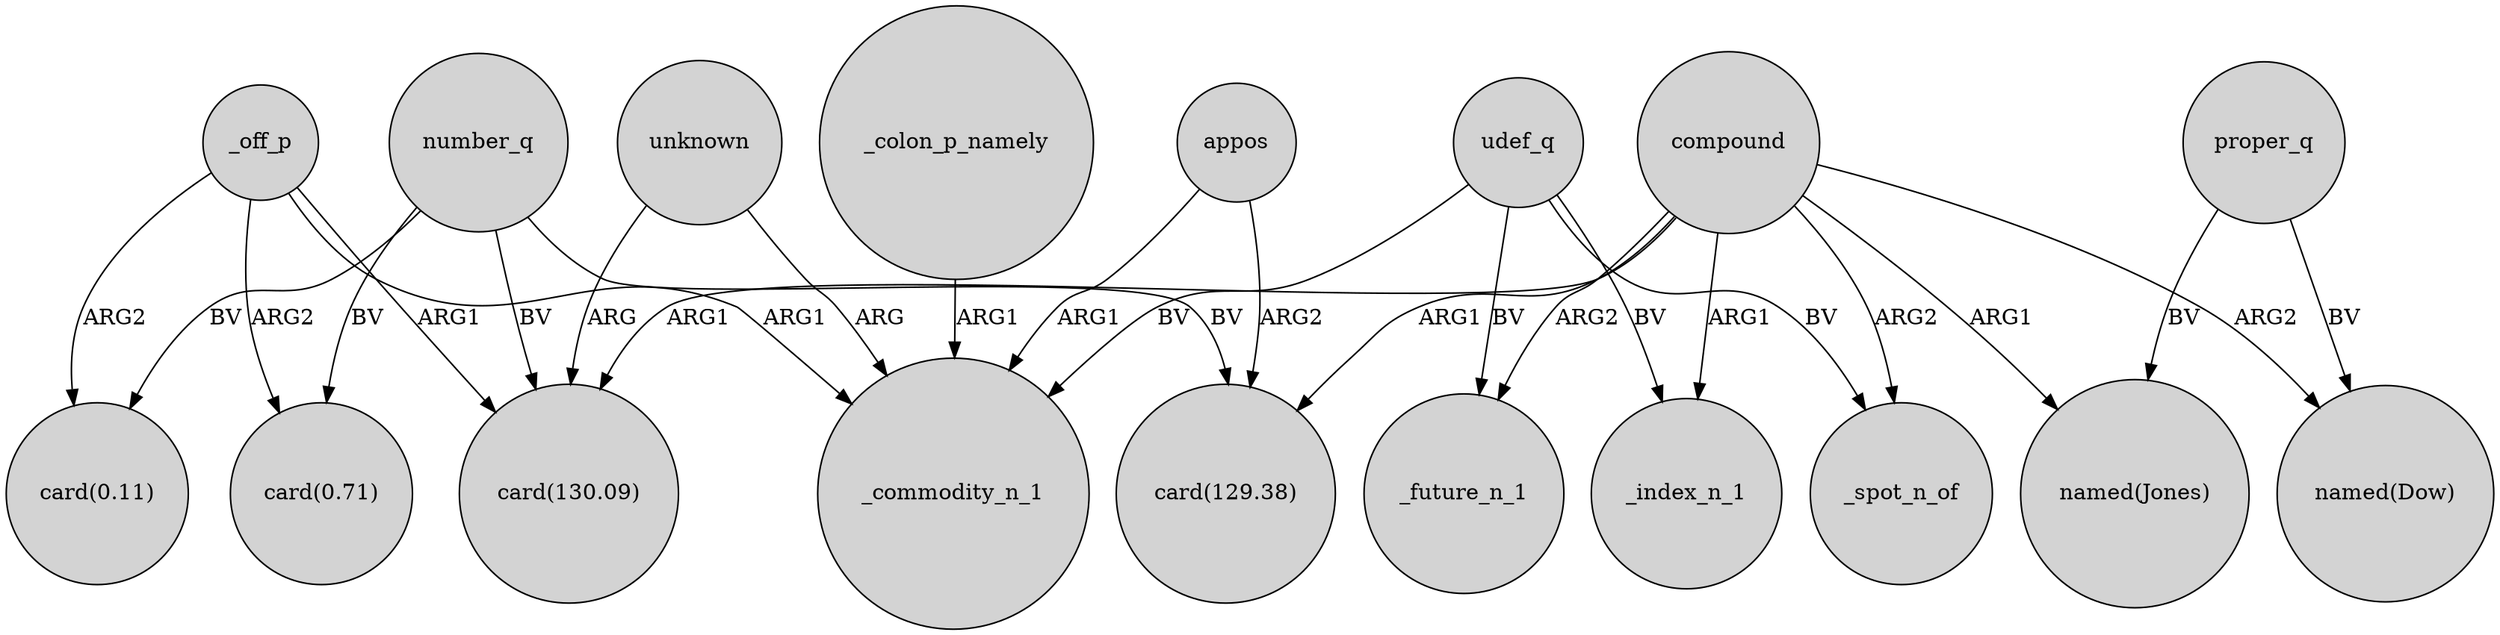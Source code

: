 digraph {
	node [shape=circle style=filled]
	udef_q -> _spot_n_of [label=BV]
	compound -> _spot_n_of [label=ARG2]
	unknown -> _commodity_n_1 [label=ARG]
	_off_p -> "card(130.09)" [label=ARG1]
	compound -> "named(Dow)" [label=ARG2]
	udef_q -> _commodity_n_1 [label=BV]
	_off_p -> _commodity_n_1 [label=ARG1]
	proper_q -> "named(Dow)" [label=BV]
	number_q -> "card(129.38)" [label=BV]
	udef_q -> _index_n_1 [label=BV]
	compound -> _future_n_1 [label=ARG2]
	appos -> "card(129.38)" [label=ARG2]
	_off_p -> "card(0.71)" [label=ARG2]
	_off_p -> "card(0.11)" [label=ARG2]
	unknown -> "card(130.09)" [label=ARG]
	compound -> "card(130.09)" [label=ARG1]
	appos -> _commodity_n_1 [label=ARG1]
	proper_q -> "named(Jones)" [label=BV]
	number_q -> "card(0.11)" [label=BV]
	compound -> "card(129.38)" [label=ARG1]
	udef_q -> _future_n_1 [label=BV]
	number_q -> "card(130.09)" [label=BV]
	_colon_p_namely -> _commodity_n_1 [label=ARG1]
	number_q -> "card(0.71)" [label=BV]
	compound -> "named(Jones)" [label=ARG1]
	compound -> _index_n_1 [label=ARG1]
}

